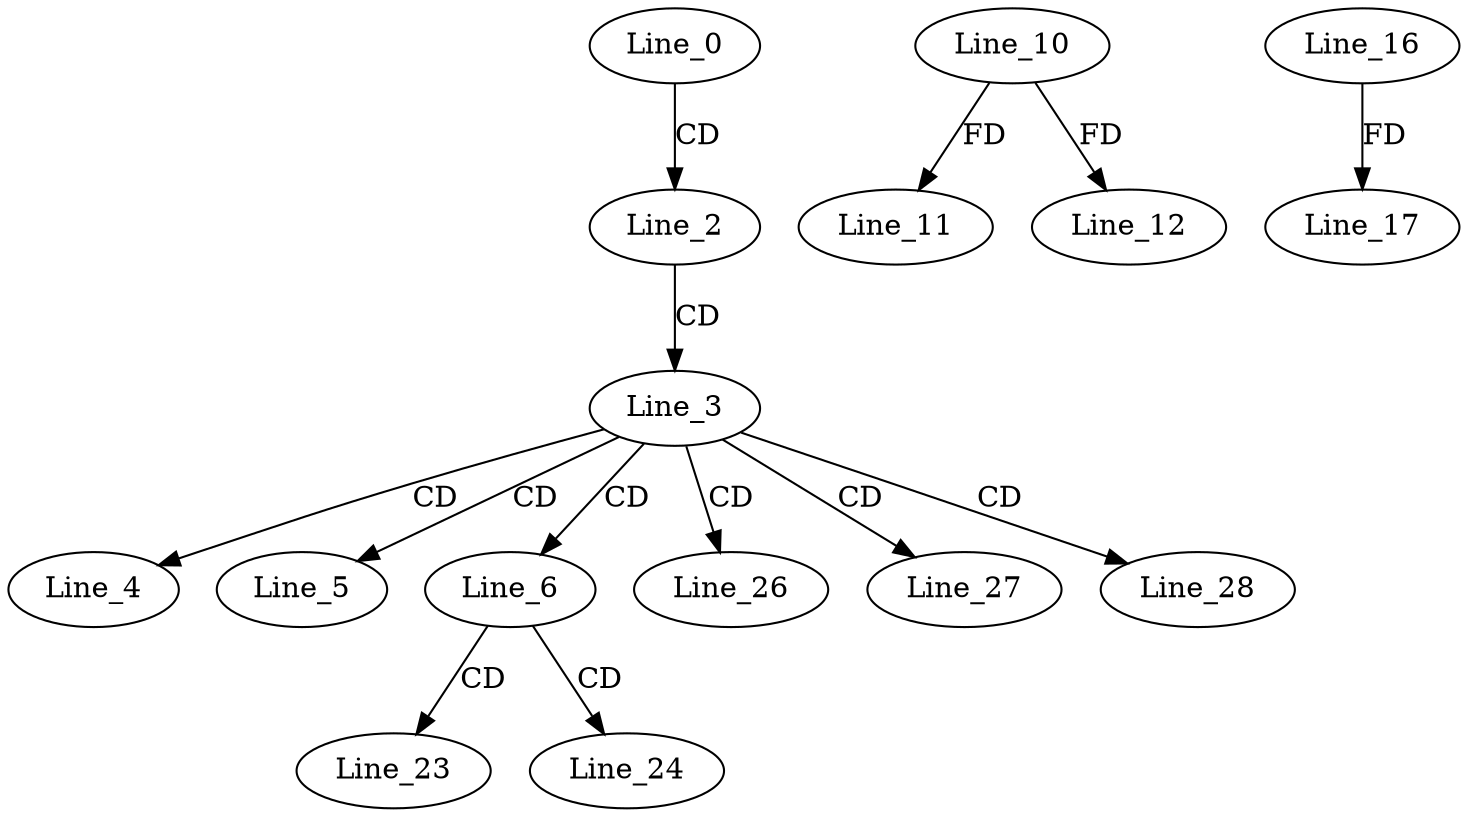 digraph G {
  Line_0;
  Line_2;
  Line_3;
  Line_4;
  Line_4;
  Line_5;
  Line_5;
  Line_6;
  Line_6;
  Line_6;
  Line_10;
  Line_11;
  Line_11;
  Line_12;
  Line_12;
  Line_16;
  Line_16;
  Line_17;
  Line_23;
  Line_23;
  Line_24;
  Line_24;
  Line_26;
  Line_26;
  Line_27;
  Line_27;
  Line_28;
  Line_0 -> Line_2 [ label="CD" ];
  Line_2 -> Line_3 [ label="CD" ];
  Line_3 -> Line_4 [ label="CD" ];
  Line_3 -> Line_5 [ label="CD" ];
  Line_3 -> Line_6 [ label="CD" ];
  Line_10 -> Line_11 [ label="FD" ];
  Line_10 -> Line_12 [ label="FD" ];
  Line_16 -> Line_17 [ label="FD" ];
  Line_6 -> Line_23 [ label="CD" ];
  Line_6 -> Line_24 [ label="CD" ];
  Line_3 -> Line_26 [ label="CD" ];
  Line_3 -> Line_27 [ label="CD" ];
  Line_3 -> Line_28 [ label="CD" ];
}
